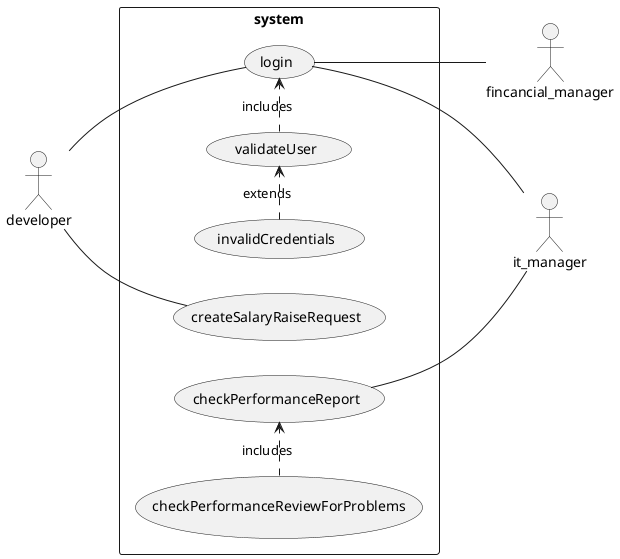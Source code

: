 @startuml
left to right direction
'top to bottom direction
skinparam packageStyle rectangle
actor developer
actor it_manager
actor fincancial_manager
rectangle system {
  developer -- (login)
  (validateUser) .> (login) : includes
  (invalidCredentials) .> (validateUser) : extends
  (login) -- it_manager
  (login) -- fincancial_manager
  developer - (createSalaryRaiseRequest)
  it_manager -- (checkPerformanceReport)
  (checkPerformanceReviewForProblems) .> (checkPerformanceReport) : includes
}
@enduml
